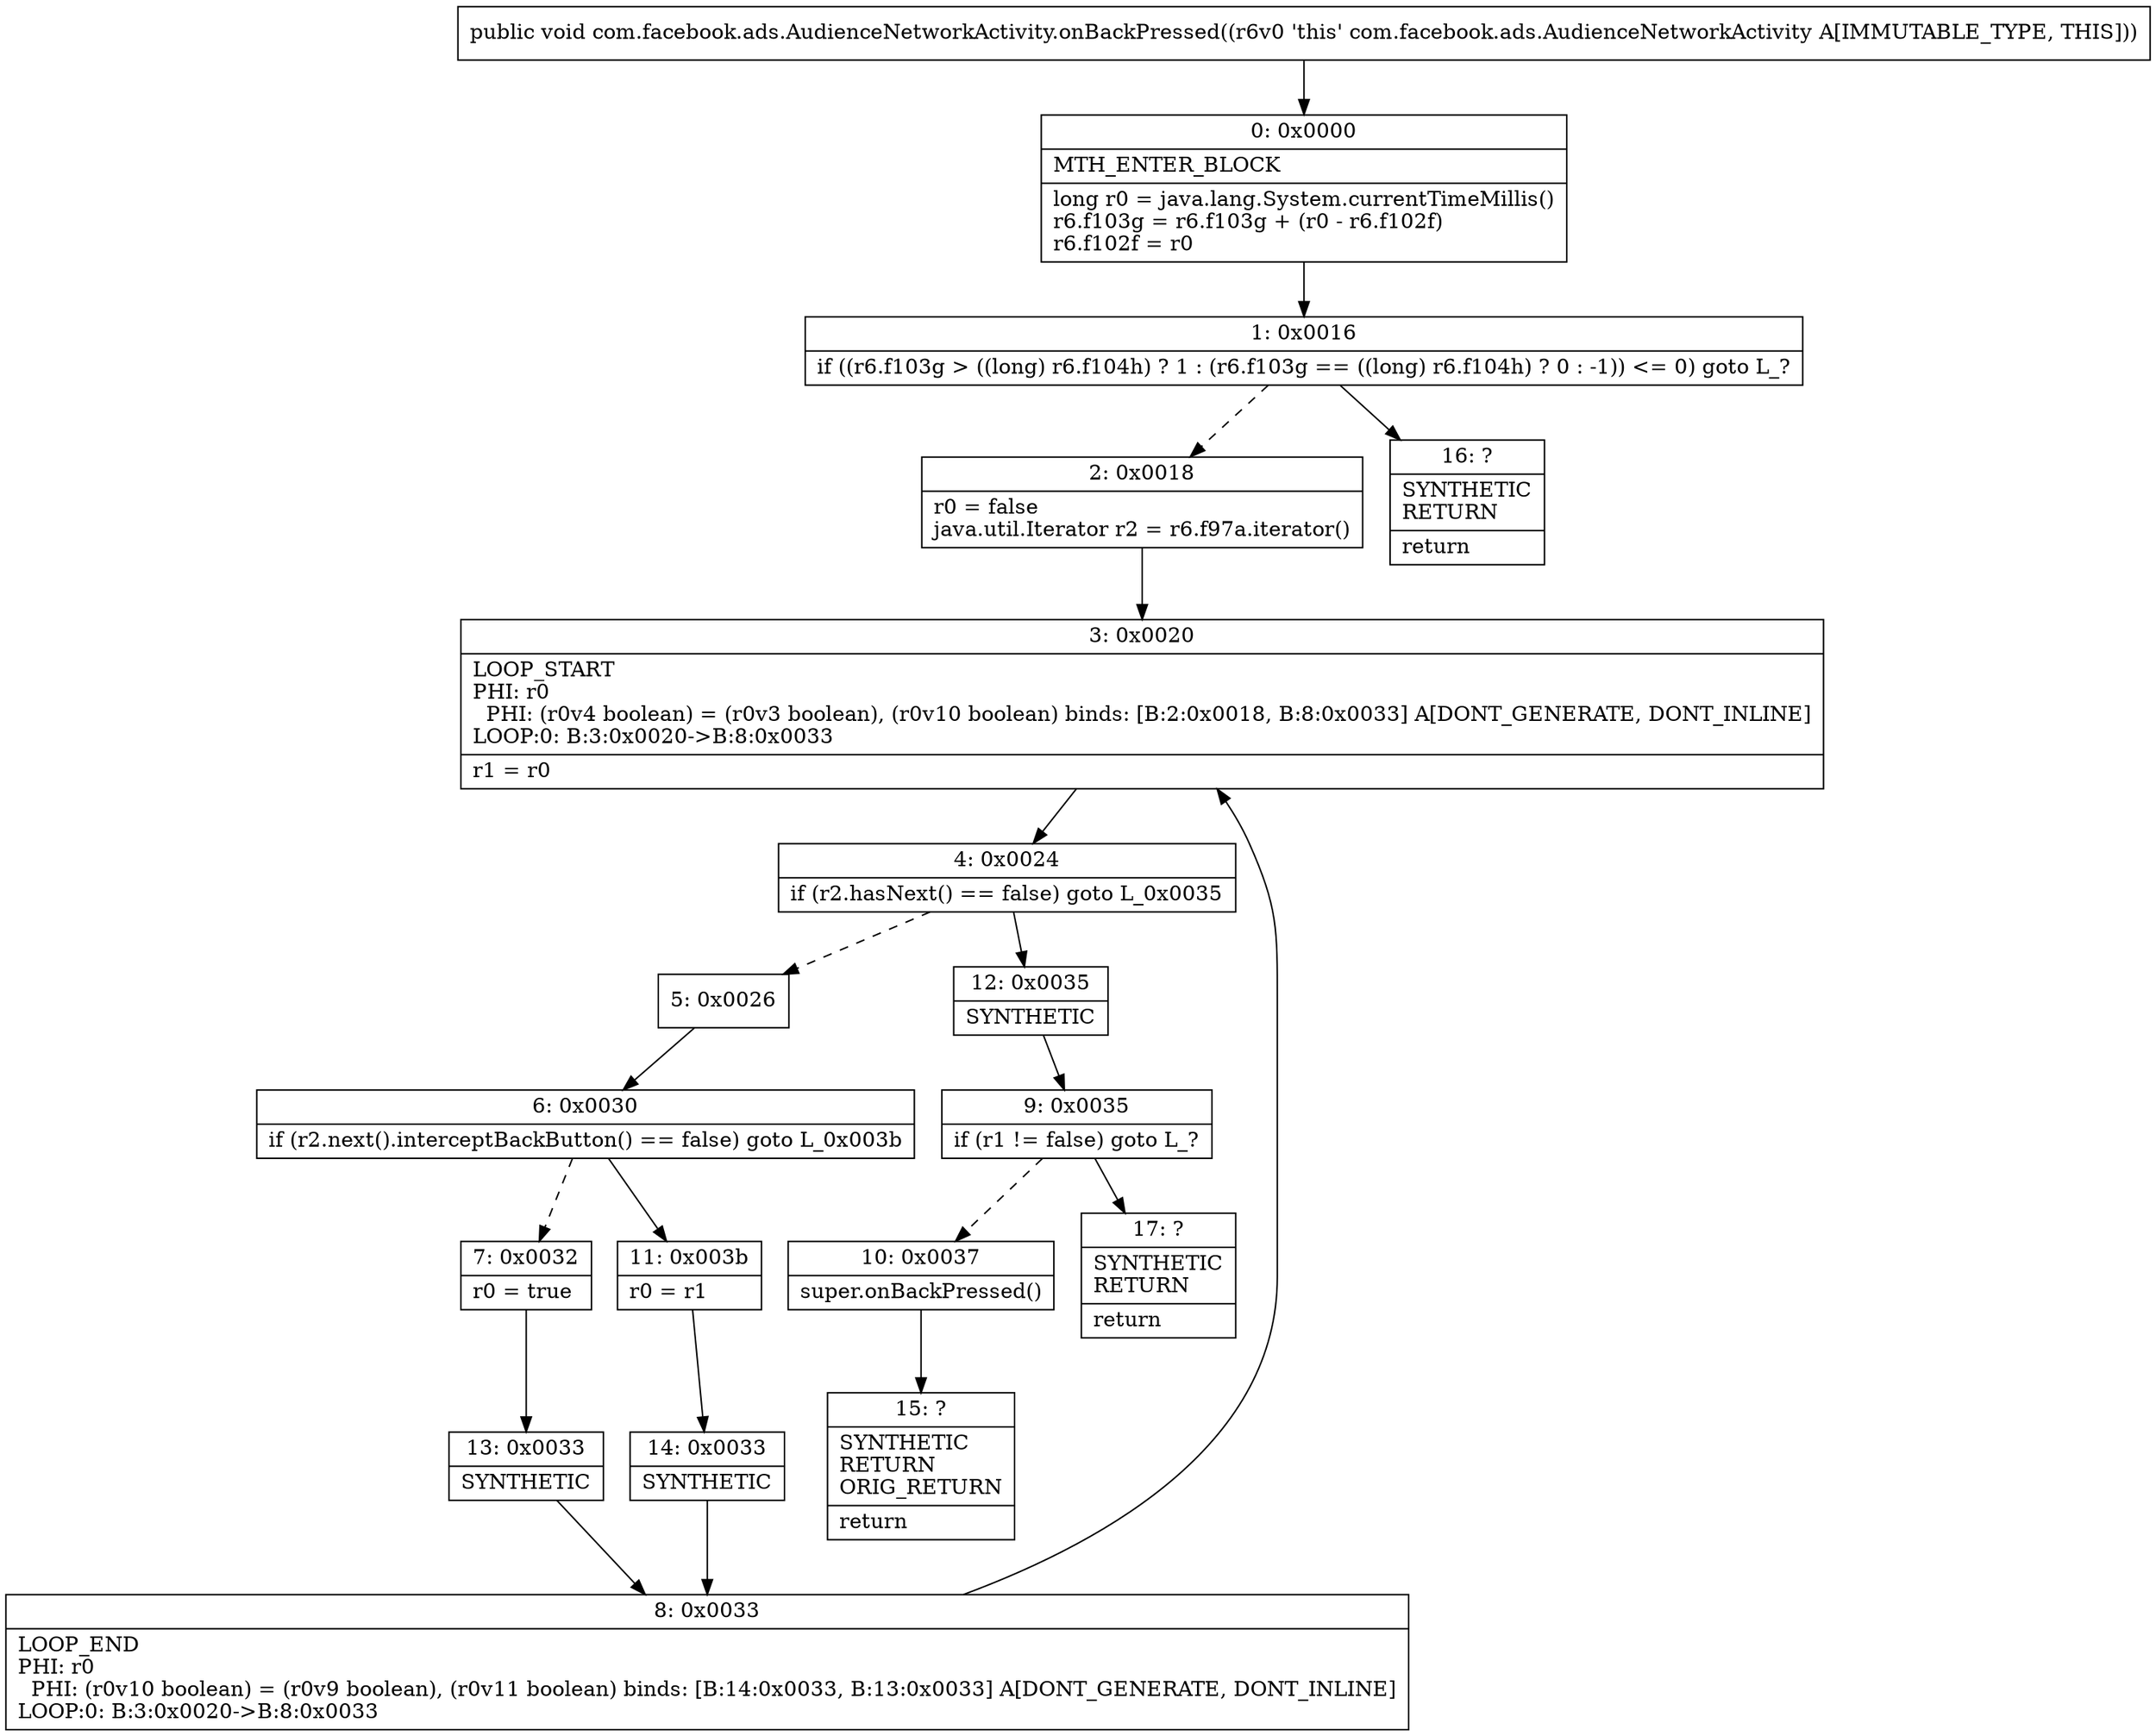 digraph "CFG forcom.facebook.ads.AudienceNetworkActivity.onBackPressed()V" {
Node_0 [shape=record,label="{0\:\ 0x0000|MTH_ENTER_BLOCK\l|long r0 = java.lang.System.currentTimeMillis()\lr6.f103g = r6.f103g + (r0 \- r6.f102f)\lr6.f102f = r0\l}"];
Node_1 [shape=record,label="{1\:\ 0x0016|if ((r6.f103g \> ((long) r6.f104h) ? 1 : (r6.f103g == ((long) r6.f104h) ? 0 : \-1)) \<= 0) goto L_?\l}"];
Node_2 [shape=record,label="{2\:\ 0x0018|r0 = false\ljava.util.Iterator r2 = r6.f97a.iterator()\l}"];
Node_3 [shape=record,label="{3\:\ 0x0020|LOOP_START\lPHI: r0 \l  PHI: (r0v4 boolean) = (r0v3 boolean), (r0v10 boolean) binds: [B:2:0x0018, B:8:0x0033] A[DONT_GENERATE, DONT_INLINE]\lLOOP:0: B:3:0x0020\-\>B:8:0x0033\l|r1 = r0\l}"];
Node_4 [shape=record,label="{4\:\ 0x0024|if (r2.hasNext() == false) goto L_0x0035\l}"];
Node_5 [shape=record,label="{5\:\ 0x0026}"];
Node_6 [shape=record,label="{6\:\ 0x0030|if (r2.next().interceptBackButton() == false) goto L_0x003b\l}"];
Node_7 [shape=record,label="{7\:\ 0x0032|r0 = true\l}"];
Node_8 [shape=record,label="{8\:\ 0x0033|LOOP_END\lPHI: r0 \l  PHI: (r0v10 boolean) = (r0v9 boolean), (r0v11 boolean) binds: [B:14:0x0033, B:13:0x0033] A[DONT_GENERATE, DONT_INLINE]\lLOOP:0: B:3:0x0020\-\>B:8:0x0033\l}"];
Node_9 [shape=record,label="{9\:\ 0x0035|if (r1 != false) goto L_?\l}"];
Node_10 [shape=record,label="{10\:\ 0x0037|super.onBackPressed()\l}"];
Node_11 [shape=record,label="{11\:\ 0x003b|r0 = r1\l}"];
Node_12 [shape=record,label="{12\:\ 0x0035|SYNTHETIC\l}"];
Node_13 [shape=record,label="{13\:\ 0x0033|SYNTHETIC\l}"];
Node_14 [shape=record,label="{14\:\ 0x0033|SYNTHETIC\l}"];
Node_15 [shape=record,label="{15\:\ ?|SYNTHETIC\lRETURN\lORIG_RETURN\l|return\l}"];
Node_16 [shape=record,label="{16\:\ ?|SYNTHETIC\lRETURN\l|return\l}"];
Node_17 [shape=record,label="{17\:\ ?|SYNTHETIC\lRETURN\l|return\l}"];
MethodNode[shape=record,label="{public void com.facebook.ads.AudienceNetworkActivity.onBackPressed((r6v0 'this' com.facebook.ads.AudienceNetworkActivity A[IMMUTABLE_TYPE, THIS])) }"];
MethodNode -> Node_0;
Node_0 -> Node_1;
Node_1 -> Node_2[style=dashed];
Node_1 -> Node_16;
Node_2 -> Node_3;
Node_3 -> Node_4;
Node_4 -> Node_5[style=dashed];
Node_4 -> Node_12;
Node_5 -> Node_6;
Node_6 -> Node_7[style=dashed];
Node_6 -> Node_11;
Node_7 -> Node_13;
Node_8 -> Node_3;
Node_9 -> Node_10[style=dashed];
Node_9 -> Node_17;
Node_10 -> Node_15;
Node_11 -> Node_14;
Node_12 -> Node_9;
Node_13 -> Node_8;
Node_14 -> Node_8;
}

